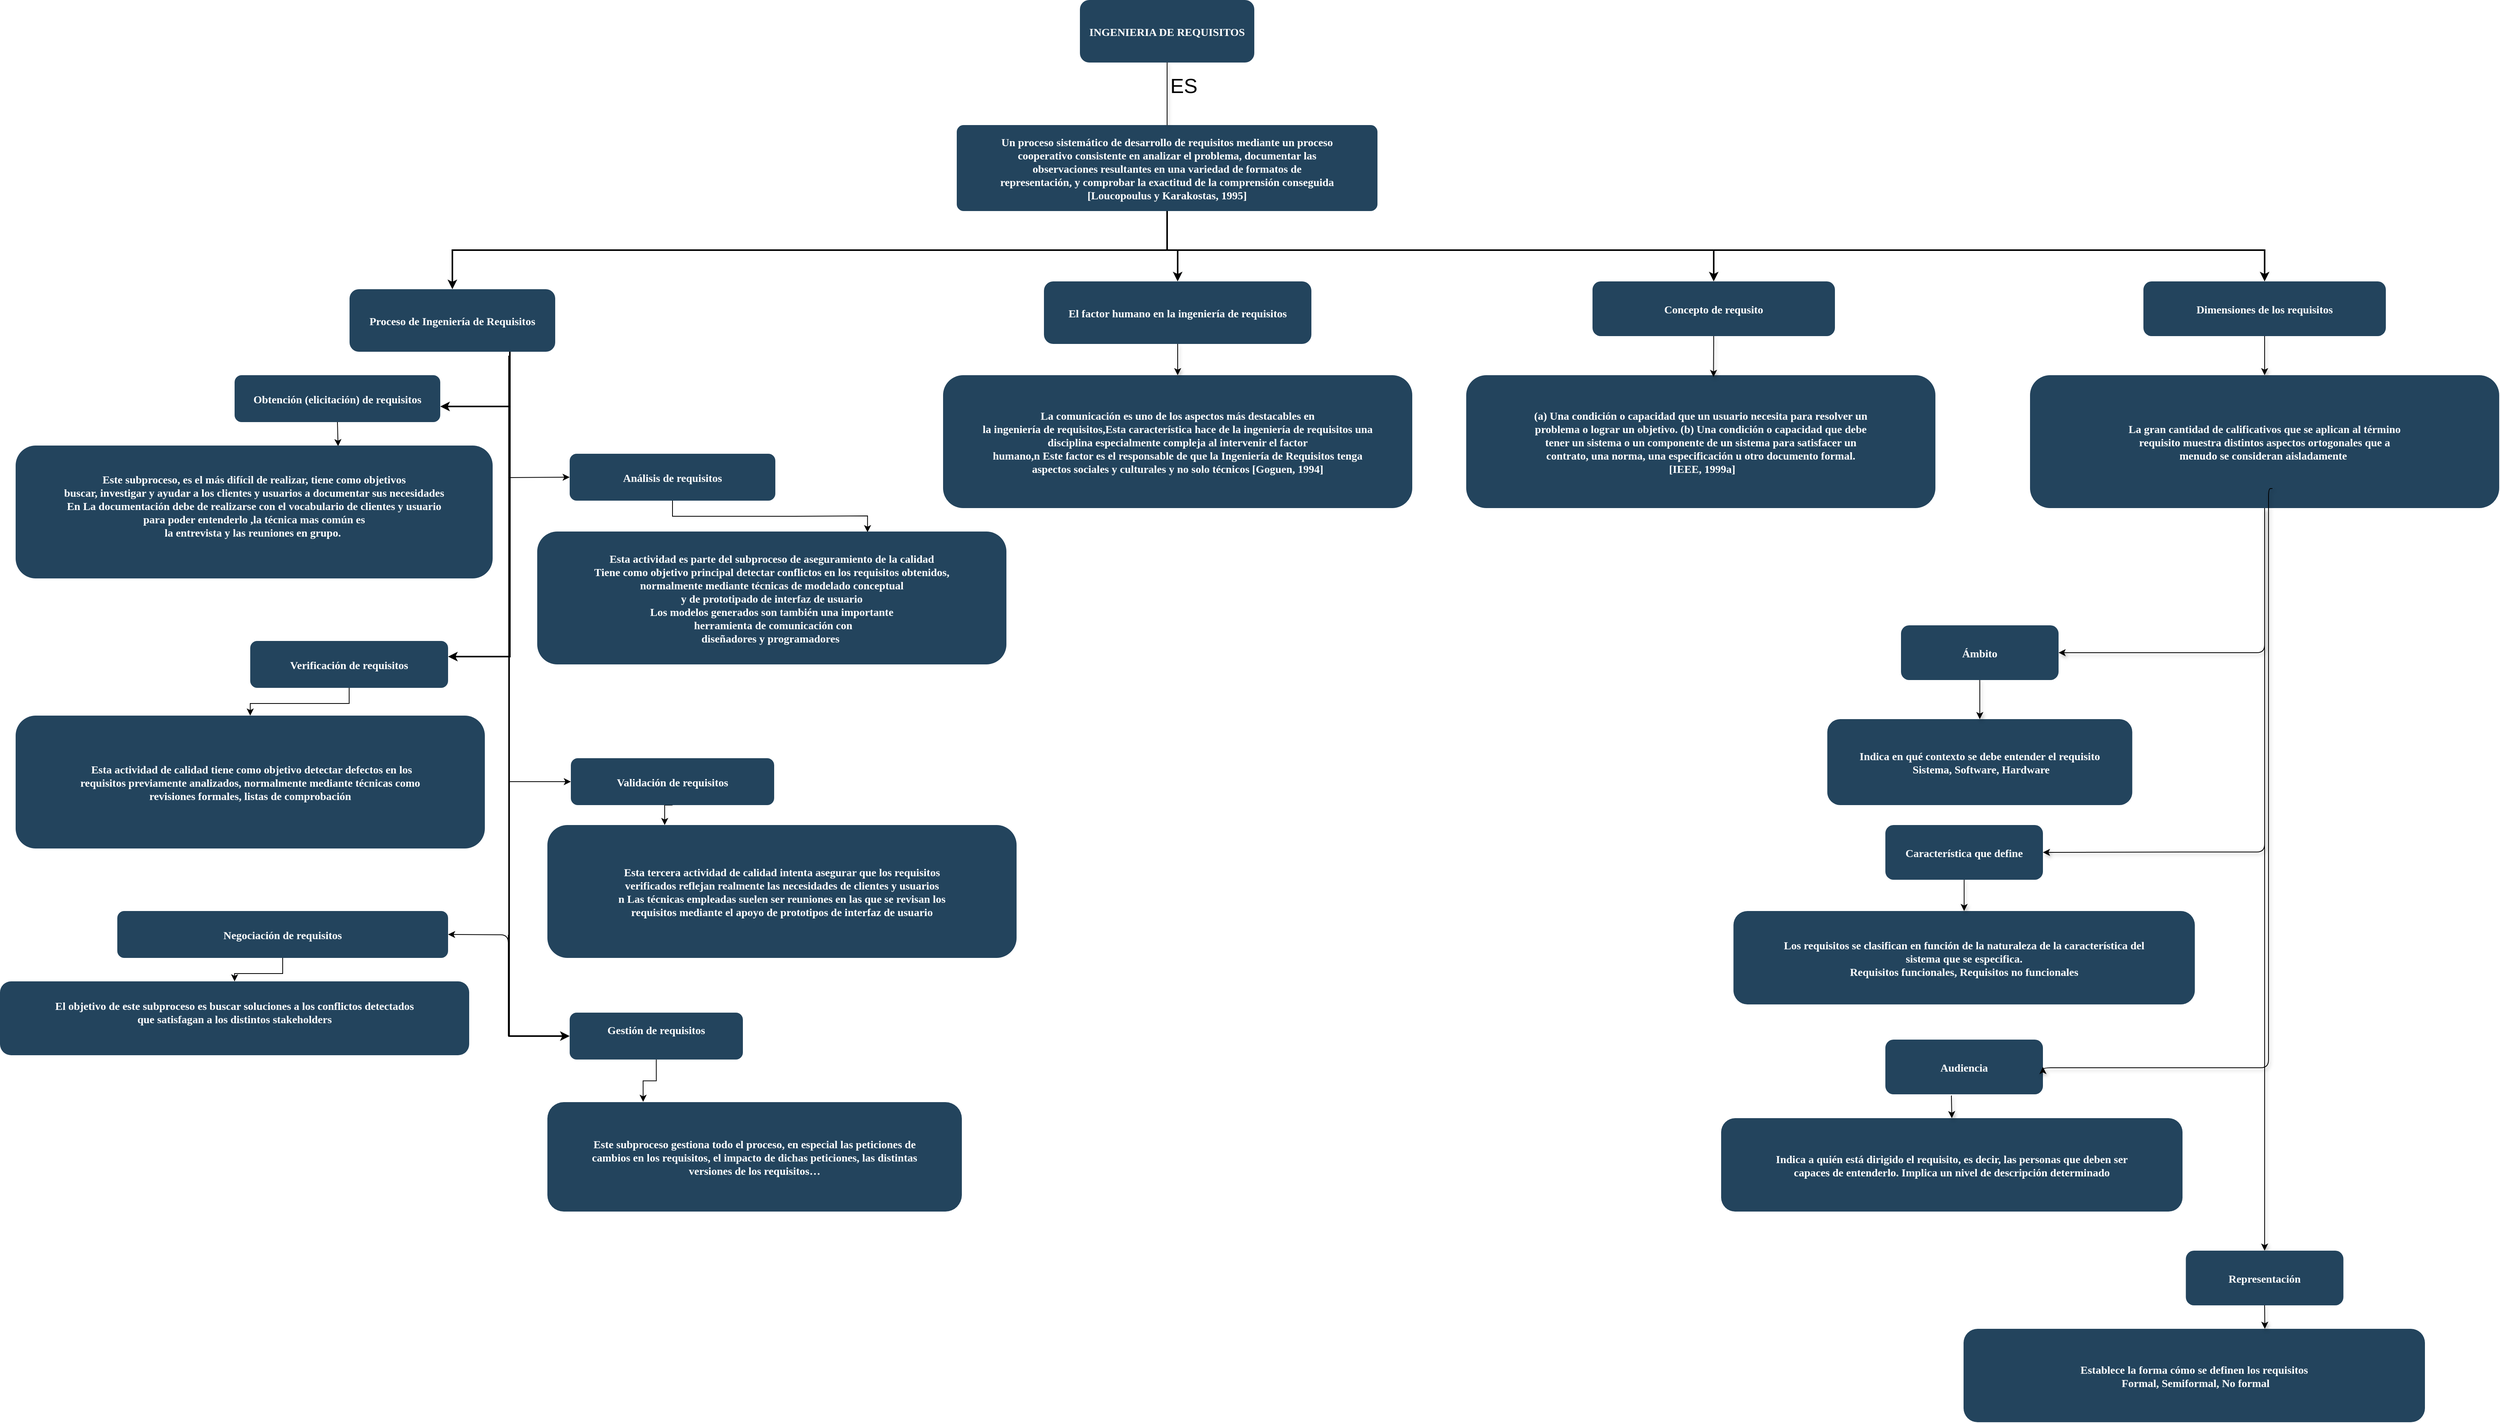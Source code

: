 <mxfile version="13.7.3" type="github">
  <diagram name="Page-1" id="2c0d36ab-eaac-3732-788b-9136903baeff">
    <mxGraphModel dx="7580.5" dy="3920.5" grid="1" gridSize="10" guides="1" tooltips="1" connect="1" arrows="1" fold="1" page="1" pageScale="1.5" pageWidth="1169" pageHeight="827" background="#ffffff" math="0" shadow="0">
      <root>
        <mxCell id="0" />
        <mxCell id="1" parent="0" />
        <mxCell id="2" value="INGENIERIA DE REQUISITOS" style="rounded=1;fillColor=#23445D;gradientColor=none;strokeColor=none;fontColor=#FFFFFF;fontStyle=1;fontFamily=Tahoma;fontSize=14" parent="1" vertex="1">
          <mxGeometry x="-110" y="-640" width="223" height="80" as="geometry" />
        </mxCell>
        <mxCell id="4" value="El factor humano en la ingeniería de requisitos" style="rounded=1;fillColor=#23445D;gradientColor=none;strokeColor=none;fontColor=#FFFFFF;fontStyle=1;fontFamily=Tahoma;fontSize=14" parent="1" vertex="1">
          <mxGeometry x="-156" y="-280" width="342" height="80" as="geometry" />
        </mxCell>
        <mxCell id="9" value="" style="edgeStyle=elbowEdgeStyle;elbow=vertical;strokeWidth=2;rounded=0;entryX=0.5;entryY=0;entryDx=0;entryDy=0;" parent="1" target="4" edge="1">
          <mxGeometry x="-704" y="215.5" width="100" height="100" as="geometry">
            <mxPoint x="-156" y="-320" as="sourcePoint" />
            <mxPoint x="-604" y="215.5" as="targetPoint" />
            <Array as="points">
              <mxPoint x="24" y="-320" />
            </Array>
          </mxGeometry>
        </mxCell>
        <mxCell id="10" value="Concepto de requsito" style="rounded=1;fillColor=#23445D;gradientColor=none;strokeColor=none;fontColor=#FFFFFF;fontStyle=1;fontFamily=Tahoma;fontSize=14" parent="1" vertex="1">
          <mxGeometry x="545.5" y="-280" width="310" height="70" as="geometry" />
        </mxCell>
        <mxCell id="13" value="Proceso de Ingeniería de Requisitos" style="rounded=1;fillColor=#23445D;gradientColor=none;strokeColor=none;fontColor=#FFFFFF;fontStyle=1;fontFamily=Tahoma;fontSize=14" parent="1" vertex="1">
          <mxGeometry x="-1044" y="-270" width="263" height="80" as="geometry" />
        </mxCell>
        <mxCell id="meYZquhP3eCa-sJkntGh-122" style="edgeStyle=orthogonalEdgeStyle;rounded=0;orthogonalLoop=1;jettySize=auto;html=1;exitX=0.5;exitY=1;exitDx=0;exitDy=0;entryX=0.676;entryY=0.005;entryDx=0;entryDy=0;entryPerimeter=0;" edge="1" parent="1" source="16" target="F29S53WCF9DguS5UIk_U-131">
          <mxGeometry relative="1" as="geometry" />
        </mxCell>
        <mxCell id="16" value="Obtención (elicitación) de requisitos" style="rounded=1;fillColor=#23445D;gradientColor=none;strokeColor=none;fontColor=#FFFFFF;fontStyle=1;fontFamily=Tahoma;fontSize=14" parent="1" vertex="1">
          <mxGeometry x="-1191" y="-160" width="263" height="60" as="geometry" />
        </mxCell>
        <mxCell id="meYZquhP3eCa-sJkntGh-134" style="edgeStyle=orthogonalEdgeStyle;rounded=0;orthogonalLoop=1;jettySize=auto;html=1;exitX=0.5;exitY=1;exitDx=0;exitDy=0;" edge="1" parent="1" source="17" target="meYZquhP3eCa-sJkntGh-129">
          <mxGeometry relative="1" as="geometry" />
        </mxCell>
        <mxCell id="17" value="Verificación de requisitos" style="rounded=1;fillColor=#23445D;gradientColor=none;strokeColor=none;fontColor=#FFFFFF;fontStyle=1;fontFamily=Tahoma;fontSize=14" parent="1" vertex="1">
          <mxGeometry x="-1171" y="180" width="253" height="60" as="geometry" />
        </mxCell>
        <mxCell id="meYZquhP3eCa-sJkntGh-136" style="edgeStyle=orthogonalEdgeStyle;rounded=0;orthogonalLoop=1;jettySize=auto;html=1;exitX=0.5;exitY=1;exitDx=0;exitDy=0;entryX=0.25;entryY=0;entryDx=0;entryDy=0;" edge="1" parent="1" source="18" target="meYZquhP3eCa-sJkntGh-130">
          <mxGeometry relative="1" as="geometry" />
        </mxCell>
        <mxCell id="18" value="Validación de requisitos" style="rounded=1;fillColor=#23445D;gradientColor=none;strokeColor=none;fontColor=#FFFFFF;fontStyle=1;fontFamily=Tahoma;fontSize=14" parent="1" vertex="1">
          <mxGeometry x="-761" y="330" width="260" height="60" as="geometry" />
        </mxCell>
        <mxCell id="meYZquhP3eCa-sJkntGh-138" style="edgeStyle=orthogonalEdgeStyle;rounded=0;orthogonalLoop=1;jettySize=auto;html=1;exitX=0.5;exitY=1;exitDx=0;exitDy=0;" edge="1" parent="1" source="19" target="meYZquhP3eCa-sJkntGh-137">
          <mxGeometry relative="1" as="geometry" />
        </mxCell>
        <mxCell id="19" value="&#xa;&#xa;Negociación de requisitos&#xa;&#xa;" style="rounded=1;fillColor=#23445D;gradientColor=none;strokeColor=none;fontColor=#FFFFFF;fontStyle=1;fontFamily=Tahoma;fontSize=14" parent="1" vertex="1">
          <mxGeometry x="-1341" y="525.5" width="423" height="60" as="geometry" />
        </mxCell>
        <mxCell id="meYZquhP3eCa-sJkntGh-140" style="edgeStyle=orthogonalEdgeStyle;rounded=0;orthogonalLoop=1;jettySize=auto;html=1;exitX=0.5;exitY=1;exitDx=0;exitDy=0;entryX=0.231;entryY=-0.003;entryDx=0;entryDy=0;entryPerimeter=0;" edge="1" parent="1" source="20" target="meYZquhP3eCa-sJkntGh-139">
          <mxGeometry relative="1" as="geometry" />
        </mxCell>
        <mxCell id="20" value="Gestión de requisitos&#xa;" style="rounded=1;fillColor=#23445D;gradientColor=none;strokeColor=none;fontColor=#FFFFFF;fontStyle=1;fontFamily=Tahoma;fontSize=14" parent="1" vertex="1">
          <mxGeometry x="-762.5" y="655.5" width="221.5" height="60" as="geometry" />
        </mxCell>
        <mxCell id="61" value="" style="edgeStyle=elbowEdgeStyle;elbow=vertical;strokeWidth=2;rounded=0" parent="1" source="F29S53WCF9DguS5UIk_U-124" target="13" edge="1">
          <mxGeometry x="-1064" y="135.5" width="100" height="100" as="geometry">
            <mxPoint x="-1064" y="235.5" as="sourcePoint" />
            <mxPoint x="-964" y="135.5" as="targetPoint" />
          </mxGeometry>
        </mxCell>
        <mxCell id="64" value="" style="edgeStyle=elbowEdgeStyle;elbow=horizontal;strokeWidth=2;rounded=0" parent="1" source="13" target="16" edge="1">
          <mxGeometry x="-1064" y="135.5" width="100" height="100" as="geometry">
            <mxPoint x="-1064" y="235.5" as="sourcePoint" />
            <mxPoint x="-964" y="135.5" as="targetPoint" />
            <Array as="points">
              <mxPoint x="-839" y="-120" />
              <mxPoint x="-839" y="435.5" />
            </Array>
          </mxGeometry>
        </mxCell>
        <mxCell id="65" value="" style="edgeStyle=elbowEdgeStyle;elbow=horizontal;strokeWidth=2;rounded=0" parent="1" source="13" target="17" edge="1">
          <mxGeometry x="-1064" y="135.5" width="100" height="100" as="geometry">
            <mxPoint x="-1064" y="235.5" as="sourcePoint" />
            <mxPoint x="-964" y="135.5" as="targetPoint" />
            <Array as="points">
              <mxPoint x="-839" y="200" />
            </Array>
          </mxGeometry>
        </mxCell>
        <mxCell id="66" value="" style="edgeStyle=elbowEdgeStyle;elbow=horizontal;strokeWidth=2;rounded=0;entryX=0;entryY=0.5;entryDx=0;entryDy=0;" parent="1" target="20" edge="1">
          <mxGeometry x="-1065" y="140.5" width="100" height="100" as="geometry">
            <mxPoint x="-840" y="-185" as="sourcePoint" />
            <mxPoint x="-912" y="830.5" as="targetPoint" />
            <Array as="points">
              <mxPoint x="-840" y="530.5" />
            </Array>
          </mxGeometry>
        </mxCell>
        <mxCell id="F29S53WCF9DguS5UIk_U-125" value="&lt;font style=&quot;font-size: 26px&quot;&gt;ES&lt;/font&gt;" style="text;html=1;strokeColor=none;fillColor=none;align=center;verticalAlign=middle;whiteSpace=wrap;rounded=0;" vertex="1" parent="1">
          <mxGeometry x="2.5" y="-540" width="40" height="20" as="geometry" />
        </mxCell>
        <mxCell id="F29S53WCF9DguS5UIk_U-124" value="Un proceso sistemático de desarrollo de requisitos mediante un proceso&#xa;cooperativo consistente en analizar el problema, documentar las&#xa;observaciones resultantes en una variedad de formatos de&#xa;representación, y comprobar la exactitud de la comprensión conseguida&#xa;[Loucopoulus y Karakostas, 1995]" style="rounded=1;fillColor=#23445D;gradientColor=none;strokeColor=none;fontColor=#FFFFFF;fontStyle=1;fontFamily=Tahoma;fontSize=14;arcSize=8;" vertex="1" parent="1">
          <mxGeometry x="-267.5" y="-480" width="538" height="110" as="geometry" />
        </mxCell>
        <mxCell id="F29S53WCF9DguS5UIk_U-131" value="Este subproceso, es el más difícil de realizar, tiene como objetivos&#xa;buscar, investigar y ayudar a los clientes y usuarios a documentar sus necesidades&#xa;En La documentación debe de realizarse con el vocabulario de clientes y usuario &#xa;para poder entenderlo ,la técnica mas común es&#xa;la entrevista y las reuniones en grupo. &#xa;" style="rounded=1;fillColor=#23445D;gradientColor=none;strokeColor=none;fontColor=#FFFFFF;fontStyle=1;fontFamily=Tahoma;fontSize=14" vertex="1" parent="1">
          <mxGeometry x="-1471" y="-70" width="610" height="170" as="geometry" />
        </mxCell>
        <mxCell id="meYZquhP3eCa-sJkntGh-128" style="edgeStyle=orthogonalEdgeStyle;rounded=0;orthogonalLoop=1;jettySize=auto;html=1;exitX=0.5;exitY=1;exitDx=0;exitDy=0;entryX=0.704;entryY=0.005;entryDx=0;entryDy=0;entryPerimeter=0;" edge="1" parent="1" source="meYZquhP3eCa-sJkntGh-123" target="meYZquhP3eCa-sJkntGh-127">
          <mxGeometry relative="1" as="geometry" />
        </mxCell>
        <mxCell id="meYZquhP3eCa-sJkntGh-123" value="Análisis de requisitos" style="rounded=1;fillColor=#23445D;gradientColor=none;strokeColor=none;fontColor=#FFFFFF;fontStyle=1;fontFamily=Tahoma;fontSize=14" vertex="1" parent="1">
          <mxGeometry x="-762.5" y="-59.5" width="263" height="60" as="geometry" />
        </mxCell>
        <mxCell id="meYZquhP3eCa-sJkntGh-126" value="" style="endArrow=classic;html=1;entryX=0;entryY=0.5;entryDx=0;entryDy=0;" edge="1" parent="1" target="meYZquhP3eCa-sJkntGh-123">
          <mxGeometry width="50" height="50" relative="1" as="geometry">
            <mxPoint x="-841" y="-29" as="sourcePoint" />
            <mxPoint x="-741" y="-40" as="targetPoint" />
          </mxGeometry>
        </mxCell>
        <mxCell id="meYZquhP3eCa-sJkntGh-127" value="Esta actividad es parte del subproceso de aseguramiento de la calidad&#xa;Tiene como objetivo principal detectar conflictos en los requisitos obtenidos, &#xa;normalmente mediante técnicas de modelado conceptual &#xa;y de prototipado de interfaz de usuario&#xa;Los modelos generados son también una importante&#xa; herramienta de comunicación con&#xa;diseñadores y programadores " style="rounded=1;fillColor=#23445D;gradientColor=none;strokeColor=none;fontColor=#FFFFFF;fontStyle=1;fontFamily=Tahoma;fontSize=14" vertex="1" parent="1">
          <mxGeometry x="-804" y="40" width="600" height="170" as="geometry" />
        </mxCell>
        <mxCell id="meYZquhP3eCa-sJkntGh-129" value=" Esta actividad de calidad tiene como objetivo detectar defectos en los&#xa;requisitos previamente analizados, normalmente mediante técnicas como&#xa;revisiones formales, listas de comprobación" style="rounded=1;fillColor=#23445D;gradientColor=none;strokeColor=none;fontColor=#FFFFFF;fontStyle=1;fontFamily=Tahoma;fontSize=14" vertex="1" parent="1">
          <mxGeometry x="-1471" y="275.5" width="600" height="170" as="geometry" />
        </mxCell>
        <mxCell id="meYZquhP3eCa-sJkntGh-130" value="Esta tercera actividad de calidad intenta asegurar que los requisitos&#xa;verificados reflejan realmente las necesidades de clientes y usuarios&#xa;n Las técnicas empleadas suelen ser reuniones en las que se revisan los&#xa;requisitos mediante el apoyo de prototipos de interfaz de usuario" style="rounded=1;fillColor=#23445D;gradientColor=none;strokeColor=none;fontColor=#FFFFFF;fontStyle=1;fontFamily=Tahoma;fontSize=14" vertex="1" parent="1">
          <mxGeometry x="-791" y="415.5" width="600" height="170" as="geometry" />
        </mxCell>
        <mxCell id="meYZquhP3eCa-sJkntGh-132" value="" style="endArrow=classic;html=1;entryX=1;entryY=0.5;entryDx=0;entryDy=0;" edge="1" parent="1" target="19">
          <mxGeometry width="50" height="50" relative="1" as="geometry">
            <mxPoint x="-841" y="556" as="sourcePoint" />
            <mxPoint x="-1151" y="770" as="targetPoint" />
            <Array as="points">
              <mxPoint x="-841" y="690" />
              <mxPoint x="-841" y="556" />
            </Array>
          </mxGeometry>
        </mxCell>
        <mxCell id="meYZquhP3eCa-sJkntGh-135" value="" style="endArrow=classic;html=1;entryX=0;entryY=0.5;entryDx=0;entryDy=0;" edge="1" parent="1" target="18">
          <mxGeometry width="50" height="50" relative="1" as="geometry">
            <mxPoint x="-841" y="360" as="sourcePoint" />
            <mxPoint x="-541" y="410" as="targetPoint" />
          </mxGeometry>
        </mxCell>
        <mxCell id="meYZquhP3eCa-sJkntGh-137" value="El objetivo de este subproceso es buscar soluciones a los conflictos detectados&#xa;que satisfagan a los distintos stakeholders&#xa;" style="rounded=1;fillColor=#23445D;gradientColor=none;strokeColor=none;fontColor=#FFFFFF;fontStyle=1;fontFamily=Tahoma;fontSize=14" vertex="1" parent="1">
          <mxGeometry x="-1491" y="615.5" width="600" height="94.5" as="geometry" />
        </mxCell>
        <mxCell id="meYZquhP3eCa-sJkntGh-139" value="Este subproceso gestiona todo el proceso, en especial las peticiones de&#xa;cambios en los requisitos, el impacto de dichas peticiones, las distintas&#xa;versiones de los requisitos…" style="rounded=1;fillColor=#23445D;gradientColor=none;strokeColor=none;fontColor=#FFFFFF;fontStyle=1;fontFamily=Tahoma;fontSize=14" vertex="1" parent="1">
          <mxGeometry x="-791" y="770" width="530" height="140" as="geometry" />
        </mxCell>
        <mxCell id="0VF-28CBDhlueS2kazVt-231" value="" style="endArrow=none;html=1;shadow=1;entryX=0.5;entryY=1;entryDx=0;entryDy=0;exitX=0.5;exitY=0;exitDx=0;exitDy=0;" edge="1" parent="1" target="2">
          <mxGeometry width="50" height="50" relative="1" as="geometry">
            <mxPoint x="1.5" y="-480" as="sourcePoint" />
            <mxPoint x="147.5" y="-400" as="targetPoint" />
          </mxGeometry>
        </mxCell>
        <mxCell id="0VF-28CBDhlueS2kazVt-232" value="La comunicación es uno de los aspectos más destacables en&#xa;la ingeniería de requisitos,Esta característica hace de la ingeniería de requisitos una&#xa;disciplina especialmente compleja al intervenir el factor&#xa;humano,n Este factor es el responsable de que la Ingeniería de Requisitos tenga&#xa;aspectos sociales y culturales y no solo técnicos [Goguen, 1994] " style="rounded=1;fillColor=#23445D;gradientColor=none;strokeColor=none;fontColor=#FFFFFF;fontStyle=1;fontFamily=Tahoma;fontSize=14" vertex="1" parent="1">
          <mxGeometry x="-285" y="-160" width="600" height="170" as="geometry" />
        </mxCell>
        <mxCell id="0VF-28CBDhlueS2kazVt-233" value="" style="endArrow=classic;html=1;shadow=1;exitX=0.5;exitY=1;exitDx=0;exitDy=0;entryX=0.5;entryY=0;entryDx=0;entryDy=0;" edge="1" parent="1" source="4" target="0VF-28CBDhlueS2kazVt-232">
          <mxGeometry width="50" height="50" relative="1" as="geometry">
            <mxPoint x="414" y="-190" as="sourcePoint" />
            <mxPoint x="464" y="-240" as="targetPoint" />
          </mxGeometry>
        </mxCell>
        <mxCell id="0VF-28CBDhlueS2kazVt-235" value="(a) Una condición o capacidad que un usuario necesita para resolver un&#xa;problema o lograr un objetivo. (b) Una condición o capacidad que debe&#xa;tener un sistema o un componente de un sistema para satisfacer un&#xa;contrato, una norma, una especificación u otro documento formal.&#xa; [IEEE, 1999a]" style="rounded=1;fillColor=#23445D;gradientColor=none;strokeColor=none;fontColor=#FFFFFF;fontStyle=1;fontFamily=Tahoma;fontSize=14" vertex="1" parent="1">
          <mxGeometry x="384" y="-160" width="600" height="170" as="geometry" />
        </mxCell>
        <mxCell id="0VF-28CBDhlueS2kazVt-236" value="" style="edgeStyle=elbowEdgeStyle;elbow=vertical;strokeWidth=2;rounded=0;entryX=0.5;entryY=0;entryDx=0;entryDy=0;" edge="1" parent="1" target="10">
          <mxGeometry x="-694" y="225.5" width="100" height="100" as="geometry">
            <mxPoint x="-156" y="-320" as="sourcePoint" />
            <mxPoint x="185" y="-280.0" as="targetPoint" />
            <Array as="points">
              <mxPoint x="-76" y="-320" />
              <mxPoint x="-96" y="-330" />
              <mxPoint x="34" y="-310" />
            </Array>
          </mxGeometry>
        </mxCell>
        <mxCell id="0VF-28CBDhlueS2kazVt-237" value="" style="endArrow=classic;html=1;shadow=1;exitX=0.5;exitY=1;exitDx=0;exitDy=0;entryX=0.527;entryY=0.013;entryDx=0;entryDy=0;entryPerimeter=0;" edge="1" parent="1" source="10" target="0VF-28CBDhlueS2kazVt-235">
          <mxGeometry width="50" height="50" relative="1" as="geometry">
            <mxPoint x="704" y="-200" as="sourcePoint" />
            <mxPoint x="664" y="-310" as="targetPoint" />
          </mxGeometry>
        </mxCell>
        <mxCell id="gFcoztbf3C9_6_HA9ZIU-66" value="Dimensiones de los requisitos" style="rounded=1;fillColor=#23445D;gradientColor=none;strokeColor=none;fontColor=#FFFFFF;fontStyle=1;fontFamily=Tahoma;fontSize=14" vertex="1" parent="1">
          <mxGeometry x="1250" y="-280" width="310" height="70" as="geometry" />
        </mxCell>
        <mxCell id="gFcoztbf3C9_6_HA9ZIU-67" value="" style="edgeStyle=elbowEdgeStyle;elbow=vertical;strokeWidth=2;rounded=0;entryX=0.5;entryY=0;entryDx=0;entryDy=0;" edge="1" parent="1" target="gFcoztbf3C9_6_HA9ZIU-66">
          <mxGeometry x="-684" y="235.5" width="100" height="100" as="geometry">
            <mxPoint y="-320" as="sourcePoint" />
            <mxPoint x="710.5" y="-270" as="targetPoint" />
            <Array as="points">
              <mxPoint x="-86" y="-320" />
              <mxPoint x="44" y="-300" />
            </Array>
          </mxGeometry>
        </mxCell>
        <mxCell id="gFcoztbf3C9_6_HA9ZIU-68" value="La gran cantidad de calificativos que se aplican al término&#xa;requisito muestra distintos aspectos ortogonales que a&#xa;menudo se consideran aisladamente " style="rounded=1;fillColor=#23445D;gradientColor=none;strokeColor=none;fontColor=#FFFFFF;fontStyle=1;fontFamily=Tahoma;fontSize=14" vertex="1" parent="1">
          <mxGeometry x="1105" y="-160" width="600" height="170" as="geometry" />
        </mxCell>
        <mxCell id="gFcoztbf3C9_6_HA9ZIU-69" value="" style="endArrow=classic;html=1;shadow=1;exitX=0.5;exitY=1;exitDx=0;exitDy=0;entryX=0.5;entryY=0;entryDx=0;entryDy=0;" edge="1" parent="1" source="gFcoztbf3C9_6_HA9ZIU-66" target="gFcoztbf3C9_6_HA9ZIU-68">
          <mxGeometry width="50" height="50" relative="1" as="geometry">
            <mxPoint x="1260" y="-240" as="sourcePoint" />
            <mxPoint x="1310" y="-290" as="targetPoint" />
          </mxGeometry>
        </mxCell>
        <mxCell id="gFcoztbf3C9_6_HA9ZIU-70" value="Ámbito" style="rounded=1;fillColor=#23445D;gradientColor=none;strokeColor=none;fontColor=#FFFFFF;fontStyle=1;fontFamily=Tahoma;fontSize=14" vertex="1" parent="1">
          <mxGeometry x="940" y="160" width="201.5" height="70" as="geometry" />
        </mxCell>
        <mxCell id="gFcoztbf3C9_6_HA9ZIU-73" value="Indica en qué contexto se debe entender el requisito&#xa; Sistema, Software, Hardware" style="rounded=1;fillColor=#23445D;gradientColor=none;strokeColor=none;fontColor=#FFFFFF;fontStyle=1;fontFamily=Tahoma;fontSize=14" vertex="1" parent="1">
          <mxGeometry x="845.75" y="280" width="390" height="110" as="geometry" />
        </mxCell>
        <mxCell id="gFcoztbf3C9_6_HA9ZIU-74" value="" style="endArrow=classic;html=1;shadow=1;entryX=0.5;entryY=0;entryDx=0;entryDy=0;exitX=0.5;exitY=1;exitDx=0;exitDy=0;" edge="1" parent="1" source="gFcoztbf3C9_6_HA9ZIU-70" target="gFcoztbf3C9_6_HA9ZIU-73">
          <mxGeometry width="50" height="50" relative="1" as="geometry">
            <mxPoint x="1060" y="310" as="sourcePoint" />
            <mxPoint x="1110" y="260" as="targetPoint" />
          </mxGeometry>
        </mxCell>
        <mxCell id="gFcoztbf3C9_6_HA9ZIU-75" value="" style="edgeStyle=segmentEdgeStyle;endArrow=classic;html=1;shadow=1;exitX=0.5;exitY=1;exitDx=0;exitDy=0;entryX=1;entryY=0.5;entryDx=0;entryDy=0;" edge="1" parent="1" source="gFcoztbf3C9_6_HA9ZIU-68" target="gFcoztbf3C9_6_HA9ZIU-70">
          <mxGeometry width="50" height="50" relative="1" as="geometry">
            <mxPoint x="1060" y="310" as="sourcePoint" />
            <mxPoint x="1110" y="260" as="targetPoint" />
            <Array as="points">
              <mxPoint x="1405" y="195" />
            </Array>
          </mxGeometry>
        </mxCell>
        <mxCell id="gFcoztbf3C9_6_HA9ZIU-76" value="Característica que define" style="rounded=1;fillColor=#23445D;gradientColor=none;strokeColor=none;fontColor=#FFFFFF;fontStyle=1;fontFamily=Tahoma;fontSize=14" vertex="1" parent="1">
          <mxGeometry x="920" y="415.5" width="201.5" height="70" as="geometry" />
        </mxCell>
        <mxCell id="gFcoztbf3C9_6_HA9ZIU-78" value="Los requisitos se clasifican en función de la naturaleza de la característica del&#xa;sistema que se especifica.&#xa;Requisitos funcionales, Requisitos no funcionales" style="rounded=1;fillColor=#23445D;gradientColor=none;strokeColor=none;fontColor=#FFFFFF;fontStyle=1;fontFamily=Tahoma;fontSize=14" vertex="1" parent="1">
          <mxGeometry x="725.75" y="525.5" width="590" height="119.5" as="geometry" />
        </mxCell>
        <mxCell id="gFcoztbf3C9_6_HA9ZIU-79" value="" style="endArrow=classic;html=1;shadow=1;exitX=0.5;exitY=1;exitDx=0;exitDy=0;entryX=0.5;entryY=0;entryDx=0;entryDy=0;" edge="1" parent="1" source="gFcoztbf3C9_6_HA9ZIU-76" target="gFcoztbf3C9_6_HA9ZIU-78">
          <mxGeometry width="50" height="50" relative="1" as="geometry">
            <mxPoint x="1140" y="500" as="sourcePoint" />
            <mxPoint x="1190" y="450" as="targetPoint" />
          </mxGeometry>
        </mxCell>
        <mxCell id="gFcoztbf3C9_6_HA9ZIU-80" value="" style="edgeStyle=segmentEdgeStyle;endArrow=classic;html=1;shadow=1;exitX=0.5;exitY=1;exitDx=0;exitDy=0;entryX=1;entryY=0.5;entryDx=0;entryDy=0;" edge="1" parent="1" source="gFcoztbf3C9_6_HA9ZIU-68" target="gFcoztbf3C9_6_HA9ZIU-76">
          <mxGeometry width="50" height="50" relative="1" as="geometry">
            <mxPoint x="1415" y="20" as="sourcePoint" />
            <mxPoint x="1290" y="460" as="targetPoint" />
            <Array as="points">
              <mxPoint x="1405" y="450" />
              <mxPoint x="1310" y="450" />
            </Array>
          </mxGeometry>
        </mxCell>
        <mxCell id="gFcoztbf3C9_6_HA9ZIU-81" value=" Audiencia" style="rounded=1;fillColor=#23445D;gradientColor=none;strokeColor=none;fontColor=#FFFFFF;fontStyle=1;fontFamily=Tahoma;fontSize=14" vertex="1" parent="1">
          <mxGeometry x="920" y="690" width="201.5" height="70" as="geometry" />
        </mxCell>
        <mxCell id="gFcoztbf3C9_6_HA9ZIU-82" value="Indica a quién está dirigido el requisito, es decir, las personas que deben ser&#xa;capaces de entenderlo. Implica un nivel de descripción determinado" style="rounded=1;fillColor=#23445D;gradientColor=none;strokeColor=none;fontColor=#FFFFFF;fontStyle=1;fontFamily=Tahoma;fontSize=14" vertex="1" parent="1">
          <mxGeometry x="710" y="790.5" width="590" height="119.5" as="geometry" />
        </mxCell>
        <mxCell id="gFcoztbf3C9_6_HA9ZIU-83" value="" style="edgeStyle=segmentEdgeStyle;endArrow=classic;html=1;shadow=1;exitX=0.5;exitY=1;exitDx=0;exitDy=0;entryX=1;entryY=0.5;entryDx=0;entryDy=0;" edge="1" parent="1" target="gFcoztbf3C9_6_HA9ZIU-81">
          <mxGeometry width="50" height="50" relative="1" as="geometry">
            <mxPoint x="1415" y="-15" as="sourcePoint" />
            <mxPoint x="1370" y="726" as="targetPoint" />
            <Array as="points">
              <mxPoint x="1410" y="-15" />
              <mxPoint x="1410" y="726" />
              <mxPoint x="1122" y="726" />
            </Array>
          </mxGeometry>
        </mxCell>
        <mxCell id="gFcoztbf3C9_6_HA9ZIU-84" value="" style="endArrow=classic;html=1;shadow=1;entryX=0.5;entryY=0;entryDx=0;entryDy=0;exitX=0.419;exitY=1.021;exitDx=0;exitDy=0;exitPerimeter=0;" edge="1" parent="1" source="gFcoztbf3C9_6_HA9ZIU-81" target="gFcoztbf3C9_6_HA9ZIU-82">
          <mxGeometry width="50" height="50" relative="1" as="geometry">
            <mxPoint x="800" y="950" as="sourcePoint" />
            <mxPoint x="850" y="900" as="targetPoint" />
          </mxGeometry>
        </mxCell>
        <mxCell id="gFcoztbf3C9_6_HA9ZIU-85" value="" style="endArrow=classic;html=1;shadow=1;exitX=0.5;exitY=1;exitDx=0;exitDy=0;entryX=0.5;entryY=0;entryDx=0;entryDy=0;" edge="1" parent="1" source="gFcoztbf3C9_6_HA9ZIU-68" target="gFcoztbf3C9_6_HA9ZIU-86">
          <mxGeometry width="50" height="50" relative="1" as="geometry">
            <mxPoint x="800" y="950" as="sourcePoint" />
            <mxPoint x="1405" y="950" as="targetPoint" />
          </mxGeometry>
        </mxCell>
        <mxCell id="gFcoztbf3C9_6_HA9ZIU-86" value="Representación" style="rounded=1;fillColor=#23445D;gradientColor=none;strokeColor=none;fontColor=#FFFFFF;fontStyle=1;fontFamily=Tahoma;fontSize=14" vertex="1" parent="1">
          <mxGeometry x="1304.25" y="960" width="201.5" height="70" as="geometry" />
        </mxCell>
        <mxCell id="gFcoztbf3C9_6_HA9ZIU-87" value="Establece la forma cómo se definen los requisitos&#xa; Formal, Semiformal, No formal" style="rounded=1;fillColor=#23445D;gradientColor=none;strokeColor=none;fontColor=#FFFFFF;fontStyle=1;fontFamily=Tahoma;fontSize=14" vertex="1" parent="1">
          <mxGeometry x="1020" y="1060" width="590" height="119.5" as="geometry" />
        </mxCell>
        <mxCell id="gFcoztbf3C9_6_HA9ZIU-88" value="" style="endArrow=classic;html=1;shadow=1;entryX=0.653;entryY=0;entryDx=0;entryDy=0;exitX=0.5;exitY=1;exitDx=0;exitDy=0;entryPerimeter=0;" edge="1" parent="1" source="gFcoztbf3C9_6_HA9ZIU-86" target="gFcoztbf3C9_6_HA9ZIU-87">
          <mxGeometry width="50" height="50" relative="1" as="geometry">
            <mxPoint x="1250" y="990" as="sourcePoint" />
            <mxPoint x="1300" y="940" as="targetPoint" />
          </mxGeometry>
        </mxCell>
      </root>
    </mxGraphModel>
  </diagram>
</mxfile>
